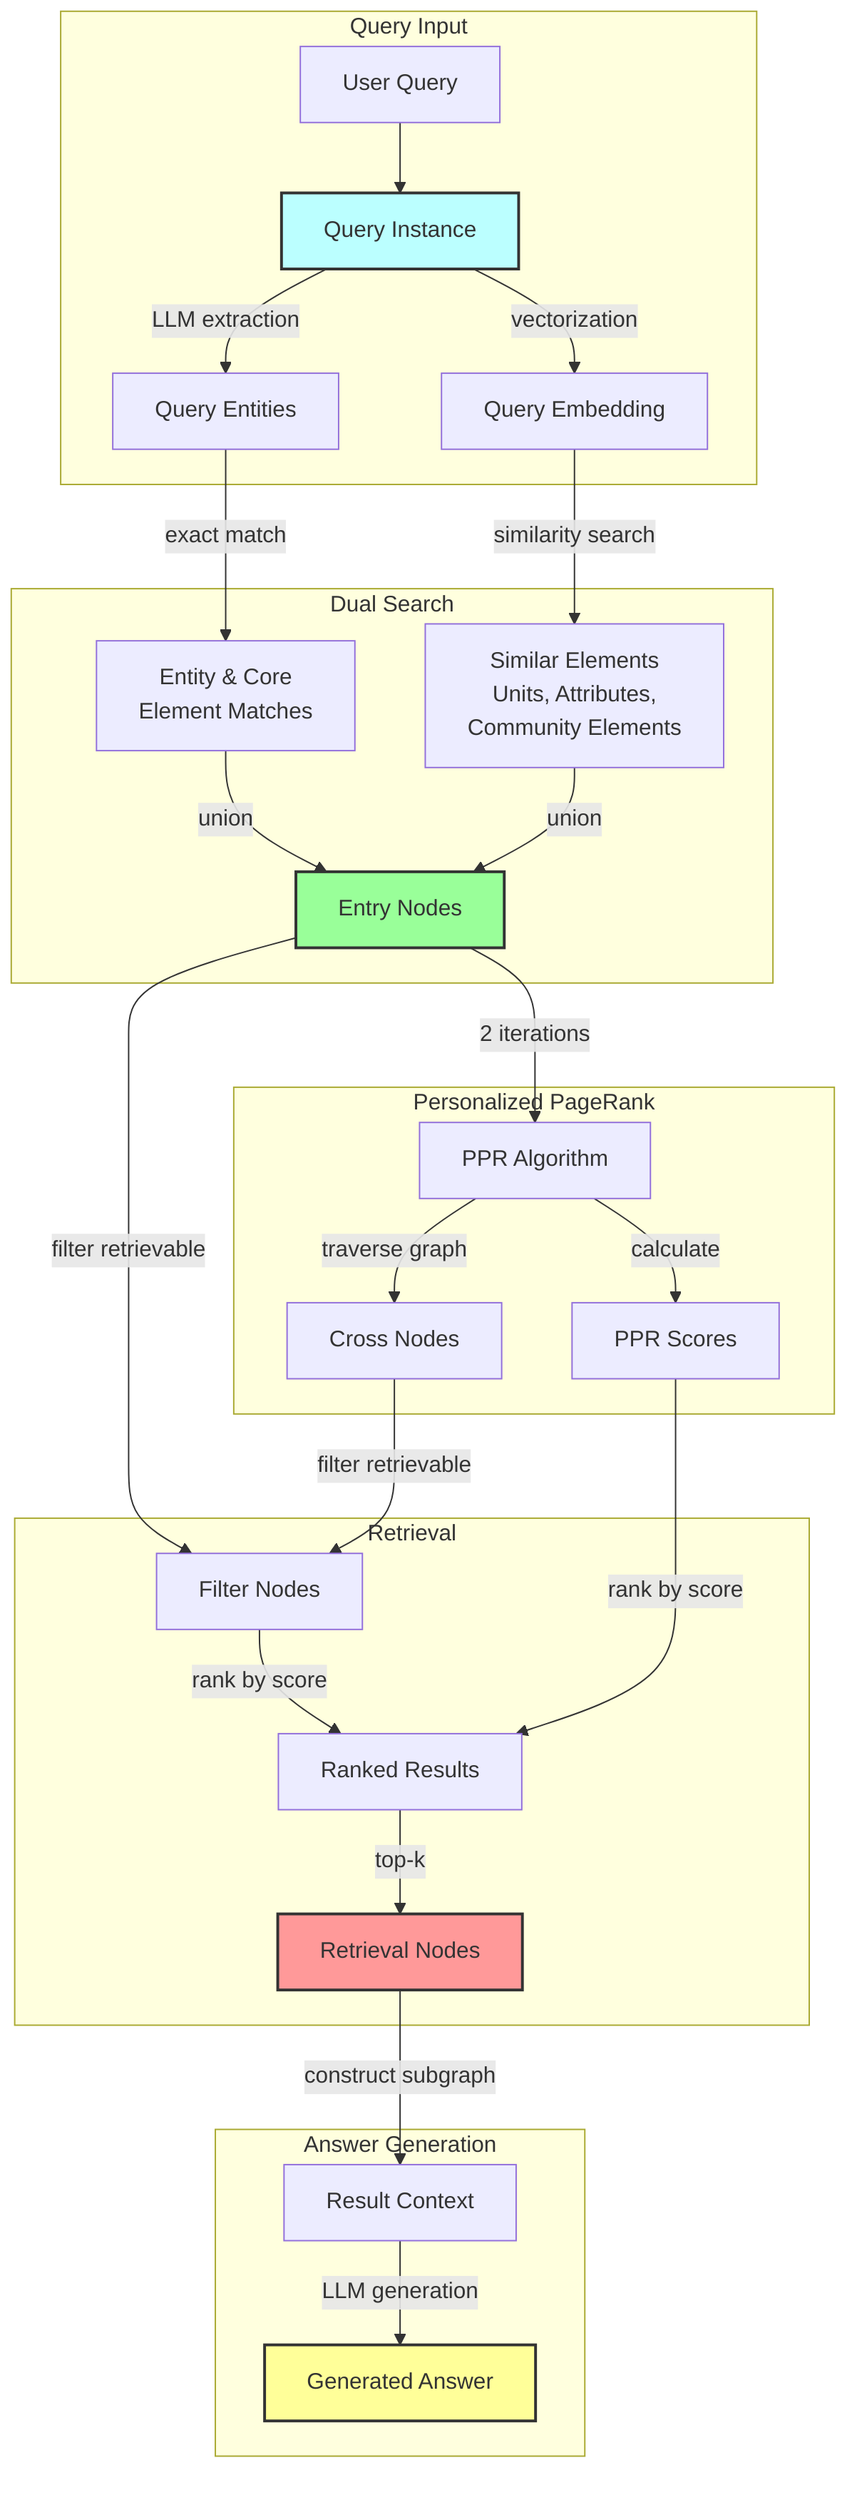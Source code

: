 flowchart TD
    subgraph "Query Input"
        USER[User Query] --> QUERY[Query Instance]
        QUERY --> |LLM extraction| ENTITIES[Query Entities]
        QUERY --> |vectorization| QEMB[Query Embedding]
    end
    
    subgraph "Dual Search"
        ENTITIES --> |exact match| EXACT[Entity & Core<br/>Element Matches]
        QEMB --> |similarity search| SIMILAR[Similar Elements<br/>Units, Attributes,<br/>Community Elements]
        EXACT & SIMILAR --> |union| ENTRY[Entry Nodes]
    end
    
    subgraph "Personalized PageRank"
        ENTRY --> |2 iterations| PPR[PPR Algorithm]
        PPR --> |traverse graph| CROSS[Cross Nodes]
        PPR --> |calculate| SCORES[PPR Scores]
    end
    
    subgraph "Retrieval"
        ENTRY & CROSS --> |filter retrievable| FILTER[Filter Nodes]
        FILTER & SCORES --> |rank by score| RANKED[Ranked Results]
        RANKED --> |top-k| RETR[Retrieval Nodes]
    end
    
    subgraph "Answer Generation"
        RETR --> |construct subgraph| CONTEXT[Result Context]
        CONTEXT --> |LLM generation| ANSWER[Generated Answer]
    end
    
    style QUERY fill:#bff,stroke:#333,stroke-width:2px
    style ENTRY fill:#9f9,stroke:#333,stroke-width:2px
    style RETR fill:#f99,stroke:#333,stroke-width:2px
    style ANSWER fill:#ff9,stroke:#333,stroke-width:2px